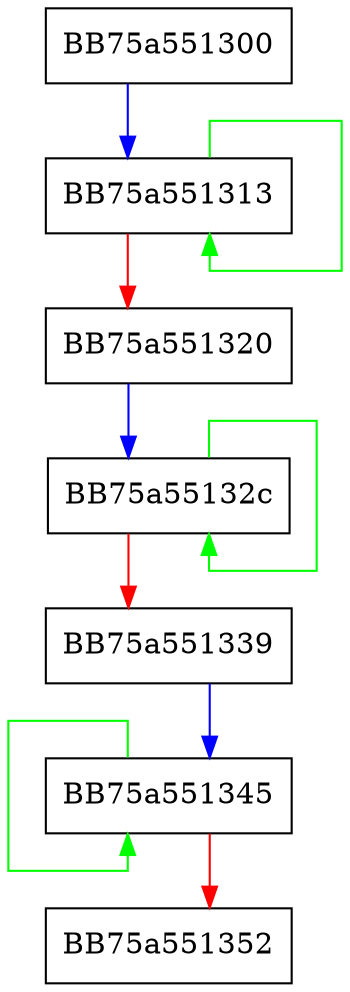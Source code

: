 digraph init_block {
  node [shape="box"];
  graph [splines=ortho];
  BB75a551300 -> BB75a551313 [color="blue"];
  BB75a551313 -> BB75a551313 [color="green"];
  BB75a551313 -> BB75a551320 [color="red"];
  BB75a551320 -> BB75a55132c [color="blue"];
  BB75a55132c -> BB75a55132c [color="green"];
  BB75a55132c -> BB75a551339 [color="red"];
  BB75a551339 -> BB75a551345 [color="blue"];
  BB75a551345 -> BB75a551345 [color="green"];
  BB75a551345 -> BB75a551352 [color="red"];
}